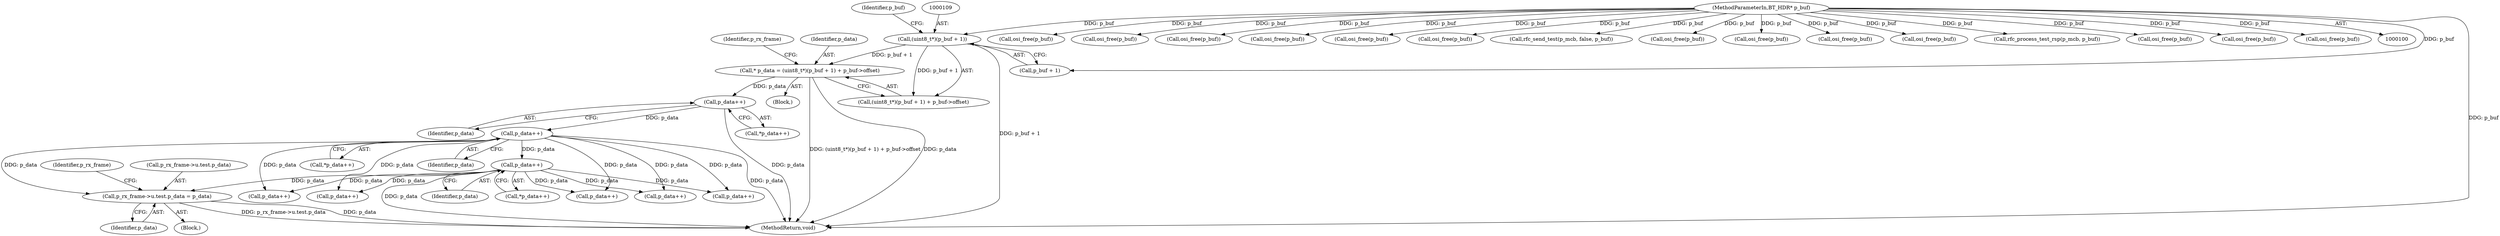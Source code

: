 digraph "0_Android_92a7bf8c44a236607c146240f3c0adc1ae01fedf@pointer" {
"1000479" [label="(Call,p_rx_frame->u.test.p_data = p_data)"];
"1000258" [label="(Call,p_data++)"];
"1000230" [label="(Call,p_data++)"];
"1000174" [label="(Call,p_data++)"];
"1000105" [label="(Call,* p_data = (uint8_t*)(p_buf + 1) + p_buf->offset)"];
"1000108" [label="(Call,(uint8_t*)(p_buf + 1))"];
"1000102" [label="(MethodParameterIn,BT_HDR* p_buf)"];
"1000173" [label="(Call,*p_data++)"];
"1000668" [label="(Call,osi_free(p_buf))"];
"1000105" [label="(Call,* p_data = (uint8_t*)(p_buf + 1) + p_buf->offset)"];
"1000487" [label="(Identifier,p_data)"];
"1000102" [label="(MethodParameterIn,BT_HDR* p_buf)"];
"1000230" [label="(Call,p_data++)"];
"1000492" [label="(Identifier,p_rx_frame)"];
"1000231" [label="(Identifier,p_data)"];
"1000524" [label="(Call,osi_free(p_buf))"];
"1000720" [label="(Call,p_data++)"];
"1000966" [label="(Call,p_data++)"];
"1000324" [label="(Call,p_data++)"];
"1000229" [label="(Call,*p_data++)"];
"1000467" [label="(Call,osi_free(p_buf))"];
"1000296" [label="(Block,)"];
"1000108" [label="(Call,(uint8_t*)(p_buf + 1))"];
"1000282" [label="(Call,osi_free(p_buf))"];
"1000251" [label="(Call,osi_free(p_buf))"];
"1000210" [label="(Call,osi_free(p_buf))"];
"1000118" [label="(Identifier,p_rx_frame)"];
"1000174" [label="(Call,p_data++)"];
"1000509" [label="(Call,rfc_send_test(p_mcb, false, p_buf))"];
"1000926" [label="(Call,osi_free(p_buf))"];
"1000258" [label="(Call,p_data++)"];
"1000759" [label="(Call,p_data++)"];
"1000103" [label="(Block,)"];
"1001015" [label="(MethodReturn,void)"];
"1000259" [label="(Identifier,p_data)"];
"1000479" [label="(Call,p_rx_frame->u.test.p_data = p_data)"];
"1001002" [label="(Call,osi_free(p_buf))"];
"1000107" [label="(Call,(uint8_t*)(p_buf + 1) + p_buf->offset)"];
"1000147" [label="(Call,osi_free(p_buf))"];
"1000536" [label="(Call,osi_free(p_buf))"];
"1000480" [label="(Call,p_rx_frame->u.test.p_data)"];
"1000582" [label="(Call,p_data++)"];
"1000514" [label="(Call,rfc_process_test_rsp(p_mcb, p_buf))"];
"1000106" [label="(Identifier,p_data)"];
"1000110" [label="(Call,p_buf + 1)"];
"1000114" [label="(Identifier,p_buf)"];
"1000559" [label="(Call,osi_free(p_buf))"];
"1000723" [label="(Call,osi_free(p_buf))"];
"1000257" [label="(Call,*p_data++)"];
"1000175" [label="(Identifier,p_data)"];
"1001009" [label="(Call,osi_free(p_buf))"];
"1000479" -> "1000296"  [label="AST: "];
"1000479" -> "1000487"  [label="CFG: "];
"1000480" -> "1000479"  [label="AST: "];
"1000487" -> "1000479"  [label="AST: "];
"1000492" -> "1000479"  [label="CFG: "];
"1000479" -> "1001015"  [label="DDG: p_rx_frame->u.test.p_data"];
"1000479" -> "1001015"  [label="DDG: p_data"];
"1000258" -> "1000479"  [label="DDG: p_data"];
"1000230" -> "1000479"  [label="DDG: p_data"];
"1000258" -> "1000257"  [label="AST: "];
"1000258" -> "1000259"  [label="CFG: "];
"1000259" -> "1000258"  [label="AST: "];
"1000257" -> "1000258"  [label="CFG: "];
"1000258" -> "1001015"  [label="DDG: p_data"];
"1000230" -> "1000258"  [label="DDG: p_data"];
"1000258" -> "1000324"  [label="DDG: p_data"];
"1000258" -> "1000582"  [label="DDG: p_data"];
"1000258" -> "1000720"  [label="DDG: p_data"];
"1000258" -> "1000759"  [label="DDG: p_data"];
"1000258" -> "1000966"  [label="DDG: p_data"];
"1000230" -> "1000229"  [label="AST: "];
"1000230" -> "1000231"  [label="CFG: "];
"1000231" -> "1000230"  [label="AST: "];
"1000229" -> "1000230"  [label="CFG: "];
"1000230" -> "1001015"  [label="DDG: p_data"];
"1000174" -> "1000230"  [label="DDG: p_data"];
"1000230" -> "1000324"  [label="DDG: p_data"];
"1000230" -> "1000582"  [label="DDG: p_data"];
"1000230" -> "1000720"  [label="DDG: p_data"];
"1000230" -> "1000759"  [label="DDG: p_data"];
"1000230" -> "1000966"  [label="DDG: p_data"];
"1000174" -> "1000173"  [label="AST: "];
"1000174" -> "1000175"  [label="CFG: "];
"1000175" -> "1000174"  [label="AST: "];
"1000173" -> "1000174"  [label="CFG: "];
"1000174" -> "1001015"  [label="DDG: p_data"];
"1000105" -> "1000174"  [label="DDG: p_data"];
"1000105" -> "1000103"  [label="AST: "];
"1000105" -> "1000107"  [label="CFG: "];
"1000106" -> "1000105"  [label="AST: "];
"1000107" -> "1000105"  [label="AST: "];
"1000118" -> "1000105"  [label="CFG: "];
"1000105" -> "1001015"  [label="DDG: (uint8_t*)(p_buf + 1) + p_buf->offset"];
"1000105" -> "1001015"  [label="DDG: p_data"];
"1000108" -> "1000105"  [label="DDG: p_buf + 1"];
"1000108" -> "1000107"  [label="AST: "];
"1000108" -> "1000110"  [label="CFG: "];
"1000109" -> "1000108"  [label="AST: "];
"1000110" -> "1000108"  [label="AST: "];
"1000114" -> "1000108"  [label="CFG: "];
"1000108" -> "1001015"  [label="DDG: p_buf + 1"];
"1000108" -> "1000107"  [label="DDG: p_buf + 1"];
"1000102" -> "1000108"  [label="DDG: p_buf"];
"1000102" -> "1000100"  [label="AST: "];
"1000102" -> "1001015"  [label="DDG: p_buf"];
"1000102" -> "1000110"  [label="DDG: p_buf"];
"1000102" -> "1000147"  [label="DDG: p_buf"];
"1000102" -> "1000210"  [label="DDG: p_buf"];
"1000102" -> "1000251"  [label="DDG: p_buf"];
"1000102" -> "1000282"  [label="DDG: p_buf"];
"1000102" -> "1000467"  [label="DDG: p_buf"];
"1000102" -> "1000509"  [label="DDG: p_buf"];
"1000102" -> "1000514"  [label="DDG: p_buf"];
"1000102" -> "1000524"  [label="DDG: p_buf"];
"1000102" -> "1000536"  [label="DDG: p_buf"];
"1000102" -> "1000559"  [label="DDG: p_buf"];
"1000102" -> "1000668"  [label="DDG: p_buf"];
"1000102" -> "1000723"  [label="DDG: p_buf"];
"1000102" -> "1000926"  [label="DDG: p_buf"];
"1000102" -> "1001002"  [label="DDG: p_buf"];
"1000102" -> "1001009"  [label="DDG: p_buf"];
}
